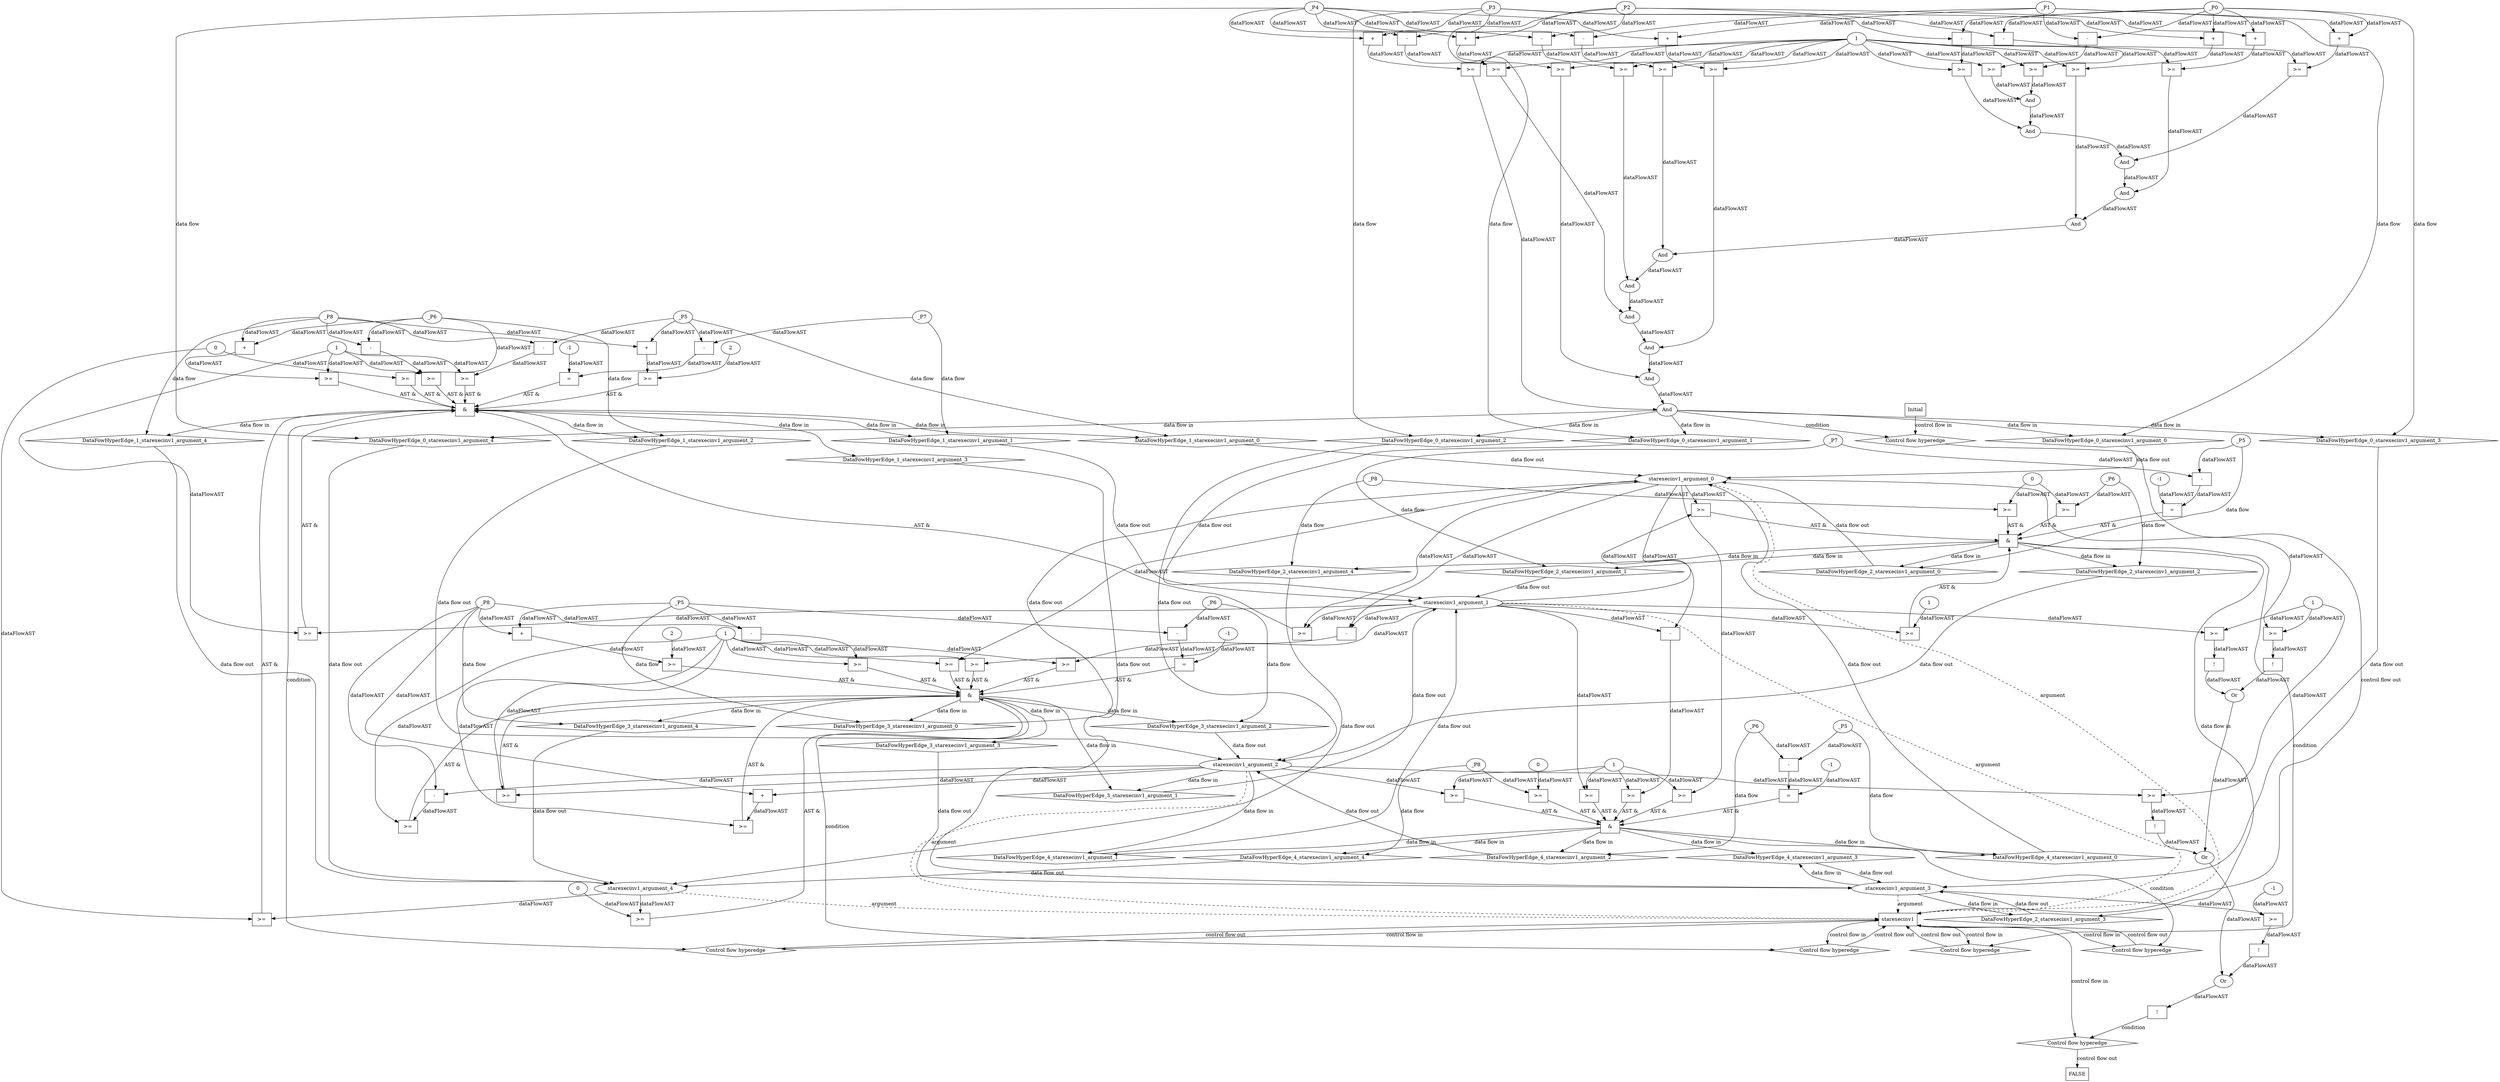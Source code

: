 digraph dag {
"starexecinv1" [label="starexecinv1" nodeName="starexecinv1" class=cfn  shape="rect"];
FALSE [label="FALSE" nodeName=FALSE class=cfn  shape="rect"];
Initial [label="Initial" nodeName=Initial class=cfn  shape="rect"];
ControlFowHyperEdge_0 [label="Control flow hyperedge" nodeName=ControlFowHyperEdge_0 class=controlFlowHyperEdge shape="diamond"];
"Initial" -> ControlFowHyperEdge_0 [label="control flow in"]
ControlFowHyperEdge_0 -> "starexecinv1" [label="control flow out"]
ControlFowHyperEdge_1 [label="Control flow hyperedge" nodeName=ControlFowHyperEdge_1 class=controlFlowHyperEdge shape="diamond"];
"starexecinv1" -> ControlFowHyperEdge_1 [label="control flow in"]
ControlFowHyperEdge_1 -> "starexecinv1" [label="control flow out"]
ControlFowHyperEdge_2 [label="Control flow hyperedge" nodeName=ControlFowHyperEdge_2 class=controlFlowHyperEdge shape="diamond"];
"starexecinv1" -> ControlFowHyperEdge_2 [label="control flow in"]
ControlFowHyperEdge_2 -> "starexecinv1" [label="control flow out"]
ControlFowHyperEdge_3 [label="Control flow hyperedge" nodeName=ControlFowHyperEdge_3 class=controlFlowHyperEdge shape="diamond"];
"starexecinv1" -> ControlFowHyperEdge_3 [label="control flow in"]
ControlFowHyperEdge_3 -> "starexecinv1" [label="control flow out"]
ControlFowHyperEdge_4 [label="Control flow hyperedge" nodeName=ControlFowHyperEdge_4 class=controlFlowHyperEdge shape="diamond"];
"starexecinv1" -> ControlFowHyperEdge_4 [label="control flow in"]
ControlFowHyperEdge_4 -> "starexecinv1" [label="control flow out"]
ControlFowHyperEdge_5 [label="Control flow hyperedge" nodeName=ControlFowHyperEdge_5 class=controlFlowHyperEdge shape="diamond"];
"starexecinv1" -> ControlFowHyperEdge_5 [label="control flow in"]
ControlFowHyperEdge_5 -> "FALSE" [label="control flow out"]
"starexecinv1_argument_0" [label="starexecinv1_argument_0" nodeName=argument0 class=argument  head="starexecinv1" shape="oval"];
"starexecinv1_argument_0" -> "starexecinv1"[label="argument" style="dashed"]
"starexecinv1_argument_1" [label="starexecinv1_argument_1" nodeName=argument1 class=argument  head="starexecinv1" shape="oval"];
"starexecinv1_argument_1" -> "starexecinv1"[label="argument" style="dashed"]
"starexecinv1_argument_2" [label="starexecinv1_argument_2" nodeName=argument2 class=argument  head="starexecinv1" shape="oval"];
"starexecinv1_argument_2" -> "starexecinv1"[label="argument" style="dashed"]
"starexecinv1_argument_3" [label="starexecinv1_argument_3" nodeName=argument3 class=argument  head="starexecinv1" shape="oval"];
"starexecinv1_argument_3" -> "starexecinv1"[label="argument" style="dashed"]
"starexecinv1_argument_4" [label="starexecinv1_argument_4" nodeName=argument4 class=argument  head="starexecinv1" shape="oval"];
"starexecinv1_argument_4" -> "starexecinv1"[label="argument" style="dashed"]

"xxxstarexecinv1___Initial_0xxxguard_0_node_0" [label="And" nodeName="xxxstarexecinv1___Initial_0xxxguard_0_node_0" class=Operator ];
"xxxstarexecinv1___Initial_0xxxguard_0_node_1" [label="And" nodeName="xxxstarexecinv1___Initial_0xxxguard_0_node_1" class=Operator ];
"xxxstarexecinv1___Initial_0xxxguard_0_node_2" [label="And" nodeName="xxxstarexecinv1___Initial_0xxxguard_0_node_2" class=Operator ];
"xxxstarexecinv1___Initial_0xxxguard_0_node_3" [label="And" nodeName="xxxstarexecinv1___Initial_0xxxguard_0_node_3" class=Operator ];
"xxxstarexecinv1___Initial_0xxxguard_0_node_4" [label="And" nodeName="xxxstarexecinv1___Initial_0xxxguard_0_node_4" class=Operator ];
"xxxstarexecinv1___Initial_0xxxguard_0_node_5" [label="And" nodeName="xxxstarexecinv1___Initial_0xxxguard_0_node_5" class=Operator ];
"xxxstarexecinv1___Initial_0xxxguard_0_node_6" [label="And" nodeName="xxxstarexecinv1___Initial_0xxxguard_0_node_6" class=Operator ];
"xxxstarexecinv1___Initial_0xxxguard_0_node_7" [label="And" nodeName="xxxstarexecinv1___Initial_0xxxguard_0_node_7" class=Operator ];
"xxxstarexecinv1___Initial_0xxxguard_0_node_8" [label="And" nodeName="xxxstarexecinv1___Initial_0xxxguard_0_node_8" class=Operator ];
"xxxstarexecinv1___Initial_0xxxguard_0_node_9" [label="And" nodeName="xxxstarexecinv1___Initial_0xxxguard_0_node_9" class=Operator ];
"xxxstarexecinv1___Initial_0xxxguard_0_node_10" [label="And" nodeName="xxxstarexecinv1___Initial_0xxxguard_0_node_10" class=Operator ];
"xxxstarexecinv1___Initial_0xxxguard_0_node_11" [label=">=" nodeName="xxxstarexecinv1___Initial_0xxxguard_0_node_11" class=Operator  shape="rect"];
"xxxstarexecinv1___Initial_0xxxguard_0_node_12" [label="-" nodeName="xxxstarexecinv1___Initial_0xxxguard_0_node_12" class= Operator shape="rect"];
"xxxstarexecinv1___Initial_0xxxguard_0_node_15" [label="1" nodeName="xxxstarexecinv1___Initial_0xxxguard_0_node_15" class=Literal ];
"xxxstarexecinv1___Initial_0xxxguard_0_node_16" [label=">=" nodeName="xxxstarexecinv1___Initial_0xxxguard_0_node_16" class=Operator  shape="rect"];
"xxxstarexecinv1___Initial_0xxxguard_0_node_17" [label="-" nodeName="xxxstarexecinv1___Initial_0xxxguard_0_node_17" class= Operator shape="rect"];
"xxxstarexecinv1___Initial_0xxxguard_0_node_21" [label=">=" nodeName="xxxstarexecinv1___Initial_0xxxguard_0_node_21" class=Operator  shape="rect"];
"xxxstarexecinv1___Initial_0xxxguard_0_node_22" [label="-" nodeName="xxxstarexecinv1___Initial_0xxxguard_0_node_22" class= Operator shape="rect"];
"xxxstarexecinv1___Initial_0xxxguard_0_node_26" [label=">=" nodeName="xxxstarexecinv1___Initial_0xxxguard_0_node_26" class=Operator  shape="rect"];
"xxxstarexecinv1___Initial_0xxxguard_0_node_27" [label="+" nodeName="xxxstarexecinv1___Initial_0xxxguard_0_node_27" class= Operator shape="rect"];
"xxxstarexecinv1___Initial_0xxxguard_0_node_31" [label=">=" nodeName="xxxstarexecinv1___Initial_0xxxguard_0_node_31" class=Operator  shape="rect"];
"xxxstarexecinv1___Initial_0xxxguard_0_node_32" [label="+" nodeName="xxxstarexecinv1___Initial_0xxxguard_0_node_32" class= Operator shape="rect"];
"xxxstarexecinv1___Initial_0xxxguard_0_node_36" [label=">=" nodeName="xxxstarexecinv1___Initial_0xxxguard_0_node_36" class=Operator  shape="rect"];
"xxxstarexecinv1___Initial_0xxxguard_0_node_37" [label="+" nodeName="xxxstarexecinv1___Initial_0xxxguard_0_node_37" class= Operator shape="rect"];
"xxxstarexecinv1___Initial_0xxxguard_0_node_41" [label=">=" nodeName="xxxstarexecinv1___Initial_0xxxguard_0_node_41" class=Operator  shape="rect"];
"xxxstarexecinv1___Initial_0xxxguard_0_node_42" [label="-" nodeName="xxxstarexecinv1___Initial_0xxxguard_0_node_42" class= Operator shape="rect"];
"xxxstarexecinv1___Initial_0xxxguard_0_node_46" [label=">=" nodeName="xxxstarexecinv1___Initial_0xxxguard_0_node_46" class=Operator  shape="rect"];
"xxxstarexecinv1___Initial_0xxxguard_0_node_47" [label="-" nodeName="xxxstarexecinv1___Initial_0xxxguard_0_node_47" class= Operator shape="rect"];
"xxxstarexecinv1___Initial_0xxxguard_0_node_51" [label=">=" nodeName="xxxstarexecinv1___Initial_0xxxguard_0_node_51" class=Operator  shape="rect"];
"xxxstarexecinv1___Initial_0xxxguard_0_node_52" [label="-" nodeName="xxxstarexecinv1___Initial_0xxxguard_0_node_52" class= Operator shape="rect"];
"xxxstarexecinv1___Initial_0xxxguard_0_node_56" [label=">=" nodeName="xxxstarexecinv1___Initial_0xxxguard_0_node_56" class=Operator  shape="rect"];
"xxxstarexecinv1___Initial_0xxxguard_0_node_57" [label="+" nodeName="xxxstarexecinv1___Initial_0xxxguard_0_node_57" class= Operator shape="rect"];
"xxxstarexecinv1___Initial_0xxxguard_0_node_61" [label=">=" nodeName="xxxstarexecinv1___Initial_0xxxguard_0_node_61" class=Operator  shape="rect"];
"xxxstarexecinv1___Initial_0xxxguard_0_node_62" [label="+" nodeName="xxxstarexecinv1___Initial_0xxxguard_0_node_62" class= Operator shape="rect"];
"xxxstarexecinv1___Initial_0xxxguard_0_node_66" [label=">=" nodeName="xxxstarexecinv1___Initial_0xxxguard_0_node_66" class=Operator  shape="rect"];
"xxxstarexecinv1___Initial_0xxxguard_0_node_67" [label="+" nodeName="xxxstarexecinv1___Initial_0xxxguard_0_node_67" class= Operator shape="rect"];
"xxxstarexecinv1___Initial_0xxxguard_0_node_1" -> "xxxstarexecinv1___Initial_0xxxguard_0_node_0"[label="dataFlowAST"]
"xxxstarexecinv1___Initial_0xxxguard_0_node_66" -> "xxxstarexecinv1___Initial_0xxxguard_0_node_0"[label="dataFlowAST"]
"xxxstarexecinv1___Initial_0xxxguard_0_node_2" -> "xxxstarexecinv1___Initial_0xxxguard_0_node_1"[label="dataFlowAST"]
"xxxstarexecinv1___Initial_0xxxguard_0_node_61" -> "xxxstarexecinv1___Initial_0xxxguard_0_node_1"[label="dataFlowAST"]
"xxxstarexecinv1___Initial_0xxxguard_0_node_3" -> "xxxstarexecinv1___Initial_0xxxguard_0_node_2"[label="dataFlowAST"]
"xxxstarexecinv1___Initial_0xxxguard_0_node_56" -> "xxxstarexecinv1___Initial_0xxxguard_0_node_2"[label="dataFlowAST"]
"xxxstarexecinv1___Initial_0xxxguard_0_node_4" -> "xxxstarexecinv1___Initial_0xxxguard_0_node_3"[label="dataFlowAST"]
"xxxstarexecinv1___Initial_0xxxguard_0_node_51" -> "xxxstarexecinv1___Initial_0xxxguard_0_node_3"[label="dataFlowAST"]
"xxxstarexecinv1___Initial_0xxxguard_0_node_5" -> "xxxstarexecinv1___Initial_0xxxguard_0_node_4"[label="dataFlowAST"]
"xxxstarexecinv1___Initial_0xxxguard_0_node_46" -> "xxxstarexecinv1___Initial_0xxxguard_0_node_4"[label="dataFlowAST"]
"xxxstarexecinv1___Initial_0xxxguard_0_node_6" -> "xxxstarexecinv1___Initial_0xxxguard_0_node_5"[label="dataFlowAST"]
"xxxstarexecinv1___Initial_0xxxguard_0_node_41" -> "xxxstarexecinv1___Initial_0xxxguard_0_node_5"[label="dataFlowAST"]
"xxxstarexecinv1___Initial_0xxxguard_0_node_7" -> "xxxstarexecinv1___Initial_0xxxguard_0_node_6"[label="dataFlowAST"]
"xxxstarexecinv1___Initial_0xxxguard_0_node_36" -> "xxxstarexecinv1___Initial_0xxxguard_0_node_6"[label="dataFlowAST"]
"xxxstarexecinv1___Initial_0xxxguard_0_node_8" -> "xxxstarexecinv1___Initial_0xxxguard_0_node_7"[label="dataFlowAST"]
"xxxstarexecinv1___Initial_0xxxguard_0_node_31" -> "xxxstarexecinv1___Initial_0xxxguard_0_node_7"[label="dataFlowAST"]
"xxxstarexecinv1___Initial_0xxxguard_0_node_9" -> "xxxstarexecinv1___Initial_0xxxguard_0_node_8"[label="dataFlowAST"]
"xxxstarexecinv1___Initial_0xxxguard_0_node_26" -> "xxxstarexecinv1___Initial_0xxxguard_0_node_8"[label="dataFlowAST"]
"xxxstarexecinv1___Initial_0xxxguard_0_node_10" -> "xxxstarexecinv1___Initial_0xxxguard_0_node_9"[label="dataFlowAST"]
"xxxstarexecinv1___Initial_0xxxguard_0_node_21" -> "xxxstarexecinv1___Initial_0xxxguard_0_node_9"[label="dataFlowAST"]
"xxxstarexecinv1___Initial_0xxxguard_0_node_11" -> "xxxstarexecinv1___Initial_0xxxguard_0_node_10"[label="dataFlowAST"]
"xxxstarexecinv1___Initial_0xxxguard_0_node_16" -> "xxxstarexecinv1___Initial_0xxxguard_0_node_10"[label="dataFlowAST"]
"xxxstarexecinv1___Initial_0xxxguard_0_node_12" -> "xxxstarexecinv1___Initial_0xxxguard_0_node_11"[label="dataFlowAST"]
"xxxstarexecinv1___Initial_0xxxguard_0_node_15" -> "xxxstarexecinv1___Initial_0xxxguard_0_node_11"[label="dataFlowAST"]
"xxxstarexecinv1___Initial_0xxxdataFlow4_node_0" -> "xxxstarexecinv1___Initial_0xxxguard_0_node_12"[label="dataFlowAST"]
"xxxstarexecinv1___Initial_0xxxdataFlow_0_node_0" -> "xxxstarexecinv1___Initial_0xxxguard_0_node_12"[label="dataFlowAST"]
"xxxstarexecinv1___Initial_0xxxguard_0_node_17" -> "xxxstarexecinv1___Initial_0xxxguard_0_node_16"[label="dataFlowAST"]
"xxxstarexecinv1___Initial_0xxxguard_0_node_15" -> "xxxstarexecinv1___Initial_0xxxguard_0_node_16"[label="dataFlowAST"]
"xxxstarexecinv1___Initial_0xxxdataFlow4_node_0" -> "xxxstarexecinv1___Initial_0xxxguard_0_node_17"[label="dataFlowAST"]
"xxxstarexecinv1___Initial_0xxxdataFlow1_node_0" -> "xxxstarexecinv1___Initial_0xxxguard_0_node_17"[label="dataFlowAST"]
"xxxstarexecinv1___Initial_0xxxguard_0_node_22" -> "xxxstarexecinv1___Initial_0xxxguard_0_node_21"[label="dataFlowAST"]
"xxxstarexecinv1___Initial_0xxxguard_0_node_15" -> "xxxstarexecinv1___Initial_0xxxguard_0_node_21"[label="dataFlowAST"]
"xxxstarexecinv1___Initial_0xxxdataFlow4_node_0" -> "xxxstarexecinv1___Initial_0xxxguard_0_node_22"[label="dataFlowAST"]
"xxxstarexecinv1___Initial_0xxxdataFlow2_node_0" -> "xxxstarexecinv1___Initial_0xxxguard_0_node_22"[label="dataFlowAST"]
"xxxstarexecinv1___Initial_0xxxguard_0_node_27" -> "xxxstarexecinv1___Initial_0xxxguard_0_node_26"[label="dataFlowAST"]
"xxxstarexecinv1___Initial_0xxxguard_0_node_15" -> "xxxstarexecinv1___Initial_0xxxguard_0_node_26"[label="dataFlowAST"]
"xxxstarexecinv1___Initial_0xxxdataFlow4_node_0" -> "xxxstarexecinv1___Initial_0xxxguard_0_node_27"[label="dataFlowAST"]
"xxxstarexecinv1___Initial_0xxxdataFlow_0_node_0" -> "xxxstarexecinv1___Initial_0xxxguard_0_node_27"[label="dataFlowAST"]
"xxxstarexecinv1___Initial_0xxxguard_0_node_32" -> "xxxstarexecinv1___Initial_0xxxguard_0_node_31"[label="dataFlowAST"]
"xxxstarexecinv1___Initial_0xxxguard_0_node_15" -> "xxxstarexecinv1___Initial_0xxxguard_0_node_31"[label="dataFlowAST"]
"xxxstarexecinv1___Initial_0xxxdataFlow4_node_0" -> "xxxstarexecinv1___Initial_0xxxguard_0_node_32"[label="dataFlowAST"]
"xxxstarexecinv1___Initial_0xxxdataFlow1_node_0" -> "xxxstarexecinv1___Initial_0xxxguard_0_node_32"[label="dataFlowAST"]
"xxxstarexecinv1___Initial_0xxxguard_0_node_37" -> "xxxstarexecinv1___Initial_0xxxguard_0_node_36"[label="dataFlowAST"]
"xxxstarexecinv1___Initial_0xxxguard_0_node_15" -> "xxxstarexecinv1___Initial_0xxxguard_0_node_36"[label="dataFlowAST"]
"xxxstarexecinv1___Initial_0xxxdataFlow4_node_0" -> "xxxstarexecinv1___Initial_0xxxguard_0_node_37"[label="dataFlowAST"]
"xxxstarexecinv1___Initial_0xxxdataFlow2_node_0" -> "xxxstarexecinv1___Initial_0xxxguard_0_node_37"[label="dataFlowAST"]
"xxxstarexecinv1___Initial_0xxxguard_0_node_42" -> "xxxstarexecinv1___Initial_0xxxguard_0_node_41"[label="dataFlowAST"]
"xxxstarexecinv1___Initial_0xxxguard_0_node_15" -> "xxxstarexecinv1___Initial_0xxxguard_0_node_41"[label="dataFlowAST"]
"xxxstarexecinv1___Initial_0xxxdataFlow3_node_0" -> "xxxstarexecinv1___Initial_0xxxguard_0_node_42"[label="dataFlowAST"]
"xxxstarexecinv1___Initial_0xxxdataFlow_0_node_0" -> "xxxstarexecinv1___Initial_0xxxguard_0_node_42"[label="dataFlowAST"]
"xxxstarexecinv1___Initial_0xxxguard_0_node_47" -> "xxxstarexecinv1___Initial_0xxxguard_0_node_46"[label="dataFlowAST"]
"xxxstarexecinv1___Initial_0xxxguard_0_node_15" -> "xxxstarexecinv1___Initial_0xxxguard_0_node_46"[label="dataFlowAST"]
"xxxstarexecinv1___Initial_0xxxdataFlow3_node_0" -> "xxxstarexecinv1___Initial_0xxxguard_0_node_47"[label="dataFlowAST"]
"xxxstarexecinv1___Initial_0xxxdataFlow1_node_0" -> "xxxstarexecinv1___Initial_0xxxguard_0_node_47"[label="dataFlowAST"]
"xxxstarexecinv1___Initial_0xxxguard_0_node_52" -> "xxxstarexecinv1___Initial_0xxxguard_0_node_51"[label="dataFlowAST"]
"xxxstarexecinv1___Initial_0xxxguard_0_node_15" -> "xxxstarexecinv1___Initial_0xxxguard_0_node_51"[label="dataFlowAST"]
"xxxstarexecinv1___Initial_0xxxdataFlow3_node_0" -> "xxxstarexecinv1___Initial_0xxxguard_0_node_52"[label="dataFlowAST"]
"xxxstarexecinv1___Initial_0xxxdataFlow2_node_0" -> "xxxstarexecinv1___Initial_0xxxguard_0_node_52"[label="dataFlowAST"]
"xxxstarexecinv1___Initial_0xxxguard_0_node_57" -> "xxxstarexecinv1___Initial_0xxxguard_0_node_56"[label="dataFlowAST"]
"xxxstarexecinv1___Initial_0xxxguard_0_node_15" -> "xxxstarexecinv1___Initial_0xxxguard_0_node_56"[label="dataFlowAST"]
"xxxstarexecinv1___Initial_0xxxdataFlow3_node_0" -> "xxxstarexecinv1___Initial_0xxxguard_0_node_57"[label="dataFlowAST"]
"xxxstarexecinv1___Initial_0xxxdataFlow_0_node_0" -> "xxxstarexecinv1___Initial_0xxxguard_0_node_57"[label="dataFlowAST"]
"xxxstarexecinv1___Initial_0xxxguard_0_node_62" -> "xxxstarexecinv1___Initial_0xxxguard_0_node_61"[label="dataFlowAST"]
"xxxstarexecinv1___Initial_0xxxguard_0_node_15" -> "xxxstarexecinv1___Initial_0xxxguard_0_node_61"[label="dataFlowAST"]
"xxxstarexecinv1___Initial_0xxxdataFlow3_node_0" -> "xxxstarexecinv1___Initial_0xxxguard_0_node_62"[label="dataFlowAST"]
"xxxstarexecinv1___Initial_0xxxdataFlow1_node_0" -> "xxxstarexecinv1___Initial_0xxxguard_0_node_62"[label="dataFlowAST"]
"xxxstarexecinv1___Initial_0xxxguard_0_node_67" -> "xxxstarexecinv1___Initial_0xxxguard_0_node_66"[label="dataFlowAST"]
"xxxstarexecinv1___Initial_0xxxguard_0_node_15" -> "xxxstarexecinv1___Initial_0xxxguard_0_node_66"[label="dataFlowAST"]
"xxxstarexecinv1___Initial_0xxxdataFlow3_node_0" -> "xxxstarexecinv1___Initial_0xxxguard_0_node_67"[label="dataFlowAST"]
"xxxstarexecinv1___Initial_0xxxdataFlow2_node_0" -> "xxxstarexecinv1___Initial_0xxxguard_0_node_67"[label="dataFlowAST"]

"xxxstarexecinv1___Initial_0xxxguard_0_node_0" -> "ControlFowHyperEdge_0" [label="condition"];
"xxxstarexecinv1___Initial_0xxxdataFlow_0_node_0" [label="_P1" nodeName="xxxstarexecinv1___Initial_0xxxdataFlow_0_node_0" class=Constant ];

"xxxstarexecinv1___Initial_0xxxdataFlow_0_node_0" -> "DataFowHyperEdge_0_starexecinv1_argument_0" [label="data flow"];
"xxxstarexecinv1___Initial_0xxxdataFlow1_node_0" [label="_P2" nodeName="xxxstarexecinv1___Initial_0xxxdataFlow1_node_0" class=Constant ];

"xxxstarexecinv1___Initial_0xxxdataFlow1_node_0" -> "DataFowHyperEdge_0_starexecinv1_argument_1" [label="data flow"];
"xxxstarexecinv1___Initial_0xxxdataFlow2_node_0" [label="_P3" nodeName="xxxstarexecinv1___Initial_0xxxdataFlow2_node_0" class=Constant ];

"xxxstarexecinv1___Initial_0xxxdataFlow2_node_0" -> "DataFowHyperEdge_0_starexecinv1_argument_2" [label="data flow"];
"xxxstarexecinv1___Initial_0xxxdataFlow3_node_0" [label="_P4" nodeName="xxxstarexecinv1___Initial_0xxxdataFlow3_node_0" class=Constant ];

"xxxstarexecinv1___Initial_0xxxdataFlow3_node_0" -> "DataFowHyperEdge_0_starexecinv1_argument_4" [label="data flow"];
"xxxstarexecinv1___Initial_0xxxdataFlow4_node_0" [label="_P0" nodeName="xxxstarexecinv1___Initial_0xxxdataFlow4_node_0" class=Constant ];

"xxxstarexecinv1___Initial_0xxxdataFlow4_node_0" -> "DataFowHyperEdge_0_starexecinv1_argument_3" [label="data flow"];
"xxxstarexecinv1___starexecinv1_1xxx_and" [label="&" nodeName="xxxstarexecinv1___starexecinv1_1xxx_and" class=Operator shape="rect"];
"xxxstarexecinv1___starexecinv1_1xxxguard8_node_0" [label=">=" nodeName="xxxstarexecinv1___starexecinv1_1xxxguard8_node_0" class=Operator  shape="rect"];
"xxxstarexecinv1___starexecinv1_1xxxguard8_node_1" [label="+" nodeName="xxxstarexecinv1___starexecinv1_1xxxguard8_node_1" class= Operator shape="rect"];
"xxxstarexecinv1___starexecinv1_1xxxguard8_node_4" [label="2" nodeName="xxxstarexecinv1___starexecinv1_1xxxguard8_node_4" class=Literal ];
"xxxstarexecinv1___starexecinv1_1xxxguard8_node_1" -> "xxxstarexecinv1___starexecinv1_1xxxguard8_node_0"[label="dataFlowAST"]
"xxxstarexecinv1___starexecinv1_1xxxguard8_node_4" -> "xxxstarexecinv1___starexecinv1_1xxxguard8_node_0"[label="dataFlowAST"]
"xxxstarexecinv1___starexecinv1_1xxxdataFlow3_node_0" -> "xxxstarexecinv1___starexecinv1_1xxxguard8_node_1"[label="dataFlowAST"]
"xxxstarexecinv1___starexecinv1_1xxxdataFlow_0_node_0" -> "xxxstarexecinv1___starexecinv1_1xxxguard8_node_1"[label="dataFlowAST"]

"xxxstarexecinv1___starexecinv1_1xxxguard8_node_0" -> "xxxstarexecinv1___starexecinv1_1xxx_and" [label="AST &"];
"xxxstarexecinv1___starexecinv1_1xxxguard6_node_0" [label=">=" nodeName="xxxstarexecinv1___starexecinv1_1xxxguard6_node_0" class=Operator  shape="rect"];
"xxxstarexecinv1___starexecinv1_1xxxguard6_node_1" [label="-" nodeName="xxxstarexecinv1___starexecinv1_1xxxguard6_node_1" class= Operator shape="rect"];
"xxxstarexecinv1___starexecinv1_1xxxguard6_node_1" -> "xxxstarexecinv1___starexecinv1_1xxxguard6_node_0"[label="dataFlowAST"]
"xxxstarexecinv1___starexecinv1_1xxxguard_0_node_4" -> "xxxstarexecinv1___starexecinv1_1xxxguard6_node_0"[label="dataFlowAST"]
"xxxstarexecinv1___starexecinv1_1xxxdataFlow3_node_0" -> "xxxstarexecinv1___starexecinv1_1xxxguard6_node_1"[label="dataFlowAST"]
"xxxstarexecinv1___starexecinv1_1xxxdataFlow_0_node_0" -> "xxxstarexecinv1___starexecinv1_1xxxguard6_node_1"[label="dataFlowAST"]

"xxxstarexecinv1___starexecinv1_1xxxguard6_node_0" -> "xxxstarexecinv1___starexecinv1_1xxx_and" [label="AST &"];
"xxxstarexecinv1___starexecinv1_1xxxguard_0_node_0" [label=">=" nodeName="xxxstarexecinv1___starexecinv1_1xxxguard_0_node_0" class=Operator  shape="rect"];
"xxxstarexecinv1___starexecinv1_1xxxguard_0_node_1" [label="+" nodeName="xxxstarexecinv1___starexecinv1_1xxxguard_0_node_1" class= Operator shape="rect"];
"xxxstarexecinv1___starexecinv1_1xxxguard_0_node_4" [label="1" nodeName="xxxstarexecinv1___starexecinv1_1xxxguard_0_node_4" class=Literal ];
"xxxstarexecinv1___starexecinv1_1xxxguard_0_node_1" -> "xxxstarexecinv1___starexecinv1_1xxxguard_0_node_0"[label="dataFlowAST"]
"xxxstarexecinv1___starexecinv1_1xxxguard_0_node_4" -> "xxxstarexecinv1___starexecinv1_1xxxguard_0_node_0"[label="dataFlowAST"]
"xxxstarexecinv1___starexecinv1_1xxxdataFlow3_node_0" -> "xxxstarexecinv1___starexecinv1_1xxxguard_0_node_1"[label="dataFlowAST"]
"xxxstarexecinv1___starexecinv1_1xxxdataFlow2_node_0" -> "xxxstarexecinv1___starexecinv1_1xxxguard_0_node_1"[label="dataFlowAST"]

"xxxstarexecinv1___starexecinv1_1xxxguard_0_node_0" -> "xxxstarexecinv1___starexecinv1_1xxx_and" [label="AST &"];
"xxxstarexecinv1___starexecinv1_1xxxguard1_node_0" [label=">=" nodeName="xxxstarexecinv1___starexecinv1_1xxxguard1_node_0" class=Operator  shape="rect"];
"xxxstarexecinv1___starexecinv1_1xxxguard1_node_2" [label="0" nodeName="xxxstarexecinv1___starexecinv1_1xxxguard1_node_2" class=Literal ];
"xxxstarexecinv1___starexecinv1_1xxxdataFlow2_node_0" -> "xxxstarexecinv1___starexecinv1_1xxxguard1_node_0"[label="dataFlowAST"]
"xxxstarexecinv1___starexecinv1_1xxxguard1_node_2" -> "xxxstarexecinv1___starexecinv1_1xxxguard1_node_0"[label="dataFlowAST"]

"xxxstarexecinv1___starexecinv1_1xxxguard1_node_0" -> "xxxstarexecinv1___starexecinv1_1xxx_and" [label="AST &"];
"xxxstarexecinv1___starexecinv1_1xxxguard5_node_0" [label=">=" nodeName="xxxstarexecinv1___starexecinv1_1xxxguard5_node_0" class=Operator  shape="rect"];
"starexecinv1_argument_1" -> "xxxstarexecinv1___starexecinv1_1xxxguard5_node_0"[label="dataFlowAST"]
"xxxstarexecinv1___starexecinv1_1xxxguard_0_node_4" -> "xxxstarexecinv1___starexecinv1_1xxxguard5_node_0"[label="dataFlowAST"]

"xxxstarexecinv1___starexecinv1_1xxxguard5_node_0" -> "xxxstarexecinv1___starexecinv1_1xxx_and" [label="AST &"];
"xxxstarexecinv1___starexecinv1_1xxxguard2_node_0" [label=">=" nodeName="xxxstarexecinv1___starexecinv1_1xxxguard2_node_0" class=Operator  shape="rect"];
"xxxstarexecinv1___starexecinv1_1xxxguard2_node_1" [label="-" nodeName="xxxstarexecinv1___starexecinv1_1xxxguard2_node_1" class= Operator shape="rect"];
"xxxstarexecinv1___starexecinv1_1xxxguard2_node_1" -> "xxxstarexecinv1___starexecinv1_1xxxguard2_node_0"[label="dataFlowAST"]
"xxxstarexecinv1___starexecinv1_1xxxguard_0_node_4" -> "xxxstarexecinv1___starexecinv1_1xxxguard2_node_0"[label="dataFlowAST"]
"xxxstarexecinv1___starexecinv1_1xxxdataFlow3_node_0" -> "xxxstarexecinv1___starexecinv1_1xxxguard2_node_1"[label="dataFlowAST"]
"xxxstarexecinv1___starexecinv1_1xxxdataFlow2_node_0" -> "xxxstarexecinv1___starexecinv1_1xxxguard2_node_1"[label="dataFlowAST"]

"xxxstarexecinv1___starexecinv1_1xxxguard2_node_0" -> "xxxstarexecinv1___starexecinv1_1xxx_and" [label="AST &"];
"xxxstarexecinv1___starexecinv1_1xxxguard7_node_0" [label=">=" nodeName="xxxstarexecinv1___starexecinv1_1xxxguard7_node_0" class=Operator  shape="rect"];
"starexecinv1_argument_0" -> "xxxstarexecinv1___starexecinv1_1xxxguard7_node_0"[label="dataFlowAST"]
"starexecinv1_argument_1" -> "xxxstarexecinv1___starexecinv1_1xxxguard7_node_0"[label="dataFlowAST"]

"xxxstarexecinv1___starexecinv1_1xxxguard7_node_0" -> "xxxstarexecinv1___starexecinv1_1xxx_and" [label="AST &"];
"xxxstarexecinv1___starexecinv1_1xxxguard4_node_0" [label=">=" nodeName="xxxstarexecinv1___starexecinv1_1xxxguard4_node_0" class=Operator  shape="rect"];
"xxxstarexecinv1___starexecinv1_1xxxguard1_node_2" -> "xxxstarexecinv1___starexecinv1_1xxxguard4_node_0"[label="dataFlowAST"]
"starexecinv1_argument_4" -> "xxxstarexecinv1___starexecinv1_1xxxguard4_node_0"[label="dataFlowAST"]

"xxxstarexecinv1___starexecinv1_1xxxguard4_node_0" -> "xxxstarexecinv1___starexecinv1_1xxx_and" [label="AST &"];
"xxxstarexecinv1___starexecinv1_1xxxguard3_node_0" [label="=" nodeName="xxxstarexecinv1___starexecinv1_1xxxguard3_node_0" class=Operator  shape="rect"];
"xxxstarexecinv1___starexecinv1_1xxxguard3_node_1" [label="-" nodeName="xxxstarexecinv1___starexecinv1_1xxxguard3_node_1" class= Operator shape="rect"];
"xxxstarexecinv1___starexecinv1_1xxxguard3_node_4" [label="-1" nodeName="xxxstarexecinv1___starexecinv1_1xxxguard3_node_4" class=Literal ];
"xxxstarexecinv1___starexecinv1_1xxxguard3_node_1" -> "xxxstarexecinv1___starexecinv1_1xxxguard3_node_0"[label="dataFlowAST"]
"xxxstarexecinv1___starexecinv1_1xxxguard3_node_4" -> "xxxstarexecinv1___starexecinv1_1xxxguard3_node_0"[label="dataFlowAST"]
"xxxstarexecinv1___starexecinv1_1xxxdataFlow1_node_0" -> "xxxstarexecinv1___starexecinv1_1xxxguard3_node_1"[label="dataFlowAST"]
"xxxstarexecinv1___starexecinv1_1xxxdataFlow_0_node_0" -> "xxxstarexecinv1___starexecinv1_1xxxguard3_node_1"[label="dataFlowAST"]

"xxxstarexecinv1___starexecinv1_1xxxguard3_node_0" -> "xxxstarexecinv1___starexecinv1_1xxx_and" [label="AST &"];
"xxxstarexecinv1___starexecinv1_1xxx_and" -> "ControlFowHyperEdge_1" [label="condition"];
"xxxstarexecinv1___starexecinv1_1xxxdataFlow_0_node_0" [label="_P5" nodeName="xxxstarexecinv1___starexecinv1_1xxxdataFlow_0_node_0" class=Constant ];

"xxxstarexecinv1___starexecinv1_1xxxdataFlow_0_node_0" -> "DataFowHyperEdge_1_starexecinv1_argument_0" [label="data flow"];
"xxxstarexecinv1___starexecinv1_1xxxdataFlow1_node_0" [label="_P7" nodeName="xxxstarexecinv1___starexecinv1_1xxxdataFlow1_node_0" class=Constant ];

"xxxstarexecinv1___starexecinv1_1xxxdataFlow1_node_0" -> "DataFowHyperEdge_1_starexecinv1_argument_1" [label="data flow"];
"xxxstarexecinv1___starexecinv1_1xxxdataFlow2_node_0" [label="_P6" nodeName="xxxstarexecinv1___starexecinv1_1xxxdataFlow2_node_0" class=Constant ];

"xxxstarexecinv1___starexecinv1_1xxxdataFlow2_node_0" -> "DataFowHyperEdge_1_starexecinv1_argument_2" [label="data flow"];
"xxxstarexecinv1___starexecinv1_1xxxdataFlow3_node_0" [label="_P8" nodeName="xxxstarexecinv1___starexecinv1_1xxxdataFlow3_node_0" class=Constant ];

"xxxstarexecinv1___starexecinv1_1xxxdataFlow3_node_0" -> "DataFowHyperEdge_1_starexecinv1_argument_4" [label="data flow"];
"xxxstarexecinv1___starexecinv1_2xxx_and" [label="&" nodeName="xxxstarexecinv1___starexecinv1_2xxx_and" class=Operator shape="rect"];
"xxxstarexecinv1___starexecinv1_2xxxguard3_node_0" [label=">=" nodeName="xxxstarexecinv1___starexecinv1_2xxxguard3_node_0" class=Operator  shape="rect"];
"xxxstarexecinv1___starexecinv1_2xxxdataFlow2_node_0" -> "xxxstarexecinv1___starexecinv1_2xxxguard3_node_0"[label="dataFlowAST"]
"xxxstarexecinv1___starexecinv1_2xxxguard2_node_2" -> "xxxstarexecinv1___starexecinv1_2xxxguard3_node_0"[label="dataFlowAST"]

"xxxstarexecinv1___starexecinv1_2xxxguard3_node_0" -> "xxxstarexecinv1___starexecinv1_2xxx_and" [label="AST &"];
"xxxstarexecinv1___starexecinv1_2xxxguard4_node_0" [label=">=" nodeName="xxxstarexecinv1___starexecinv1_2xxxguard4_node_0" class=Operator  shape="rect"];
"starexecinv1_argument_0" -> "xxxstarexecinv1___starexecinv1_2xxxguard4_node_0"[label="dataFlowAST"]
"starexecinv1_argument_1" -> "xxxstarexecinv1___starexecinv1_2xxxguard4_node_0"[label="dataFlowAST"]

"xxxstarexecinv1___starexecinv1_2xxxguard4_node_0" -> "xxxstarexecinv1___starexecinv1_2xxx_and" [label="AST &"];
"xxxstarexecinv1___starexecinv1_2xxxguard_0_node_0" [label="=" nodeName="xxxstarexecinv1___starexecinv1_2xxxguard_0_node_0" class=Operator  shape="rect"];
"xxxstarexecinv1___starexecinv1_2xxxguard_0_node_1" [label="-" nodeName="xxxstarexecinv1___starexecinv1_2xxxguard_0_node_1" class= Operator shape="rect"];
"xxxstarexecinv1___starexecinv1_2xxxguard_0_node_4" [label="-1" nodeName="xxxstarexecinv1___starexecinv1_2xxxguard_0_node_4" class=Literal ];
"xxxstarexecinv1___starexecinv1_2xxxguard_0_node_1" -> "xxxstarexecinv1___starexecinv1_2xxxguard_0_node_0"[label="dataFlowAST"]
"xxxstarexecinv1___starexecinv1_2xxxguard_0_node_4" -> "xxxstarexecinv1___starexecinv1_2xxxguard_0_node_0"[label="dataFlowAST"]
"xxxstarexecinv1___starexecinv1_2xxxdataFlow1_node_0" -> "xxxstarexecinv1___starexecinv1_2xxxguard_0_node_1"[label="dataFlowAST"]
"xxxstarexecinv1___starexecinv1_2xxxdataFlow_0_node_0" -> "xxxstarexecinv1___starexecinv1_2xxxguard_0_node_1"[label="dataFlowAST"]

"xxxstarexecinv1___starexecinv1_2xxxguard_0_node_0" -> "xxxstarexecinv1___starexecinv1_2xxx_and" [label="AST &"];
"xxxstarexecinv1___starexecinv1_2xxxguard1_node_0" [label=">=" nodeName="xxxstarexecinv1___starexecinv1_2xxxguard1_node_0" class=Operator  shape="rect"];
"xxxstarexecinv1___starexecinv1_2xxxguard1_node_2" [label="1" nodeName="xxxstarexecinv1___starexecinv1_2xxxguard1_node_2" class=Literal ];
"starexecinv1_argument_1" -> "xxxstarexecinv1___starexecinv1_2xxxguard1_node_0"[label="dataFlowAST"]
"xxxstarexecinv1___starexecinv1_2xxxguard1_node_2" -> "xxxstarexecinv1___starexecinv1_2xxxguard1_node_0"[label="dataFlowAST"]

"xxxstarexecinv1___starexecinv1_2xxxguard1_node_0" -> "xxxstarexecinv1___starexecinv1_2xxx_and" [label="AST &"];
"xxxstarexecinv1___starexecinv1_2xxxguard2_node_0" [label=">=" nodeName="xxxstarexecinv1___starexecinv1_2xxxguard2_node_0" class=Operator  shape="rect"];
"xxxstarexecinv1___starexecinv1_2xxxguard2_node_2" [label="0" nodeName="xxxstarexecinv1___starexecinv1_2xxxguard2_node_2" class=Literal ];
"xxxstarexecinv1___starexecinv1_2xxxdataFlow3_node_0" -> "xxxstarexecinv1___starexecinv1_2xxxguard2_node_0"[label="dataFlowAST"]
"xxxstarexecinv1___starexecinv1_2xxxguard2_node_2" -> "xxxstarexecinv1___starexecinv1_2xxxguard2_node_0"[label="dataFlowAST"]

"xxxstarexecinv1___starexecinv1_2xxxguard2_node_0" -> "xxxstarexecinv1___starexecinv1_2xxx_and" [label="AST &"];
"xxxstarexecinv1___starexecinv1_2xxx_and" -> "ControlFowHyperEdge_2" [label="condition"];
"xxxstarexecinv1___starexecinv1_2xxxdataFlow_0_node_0" [label="_P5" nodeName="xxxstarexecinv1___starexecinv1_2xxxdataFlow_0_node_0" class=Constant ];

"xxxstarexecinv1___starexecinv1_2xxxdataFlow_0_node_0" -> "DataFowHyperEdge_2_starexecinv1_argument_0" [label="data flow"];
"xxxstarexecinv1___starexecinv1_2xxxdataFlow1_node_0" [label="_P7" nodeName="xxxstarexecinv1___starexecinv1_2xxxdataFlow1_node_0" class=Constant ];

"xxxstarexecinv1___starexecinv1_2xxxdataFlow1_node_0" -> "DataFowHyperEdge_2_starexecinv1_argument_1" [label="data flow"];
"xxxstarexecinv1___starexecinv1_2xxxdataFlow2_node_0" [label="_P6" nodeName="xxxstarexecinv1___starexecinv1_2xxxdataFlow2_node_0" class=Constant ];

"xxxstarexecinv1___starexecinv1_2xxxdataFlow2_node_0" -> "DataFowHyperEdge_2_starexecinv1_argument_2" [label="data flow"];
"xxxstarexecinv1___starexecinv1_2xxxdataFlow3_node_0" [label="_P8" nodeName="xxxstarexecinv1___starexecinv1_2xxxdataFlow3_node_0" class=Constant ];

"xxxstarexecinv1___starexecinv1_2xxxdataFlow3_node_0" -> "DataFowHyperEdge_2_starexecinv1_argument_4" [label="data flow"];
"xxxstarexecinv1___starexecinv1_3xxx_and" [label="&" nodeName="xxxstarexecinv1___starexecinv1_3xxx_and" class=Operator shape="rect"];
"xxxstarexecinv1___starexecinv1_3xxxguard8_node_0" [label=">=" nodeName="xxxstarexecinv1___starexecinv1_3xxxguard8_node_0" class=Operator  shape="rect"];
"xxxstarexecinv1___starexecinv1_3xxxguard8_node_1" [label="-" nodeName="xxxstarexecinv1___starexecinv1_3xxxguard8_node_1" class= Operator shape="rect"];
"xxxstarexecinv1___starexecinv1_3xxxguard8_node_1" -> "xxxstarexecinv1___starexecinv1_3xxxguard8_node_0"[label="dataFlowAST"]
"xxxstarexecinv1___starexecinv1_3xxxguard1_node_4" -> "xxxstarexecinv1___starexecinv1_3xxxguard8_node_0"[label="dataFlowAST"]
"starexecinv1_argument_1" -> "xxxstarexecinv1___starexecinv1_3xxxguard8_node_1"[label="dataFlowAST"]
"starexecinv1_argument_0" -> "xxxstarexecinv1___starexecinv1_3xxxguard8_node_1"[label="dataFlowAST"]

"xxxstarexecinv1___starexecinv1_3xxxguard8_node_0" -> "xxxstarexecinv1___starexecinv1_3xxx_and" [label="AST &"];
"xxxstarexecinv1___starexecinv1_3xxxguard7_node_0" [label=">=" nodeName="xxxstarexecinv1___starexecinv1_3xxxguard7_node_0" class=Operator  shape="rect"];
"xxxstarexecinv1___starexecinv1_3xxxguard7_node_1" [label="-" nodeName="xxxstarexecinv1___starexecinv1_3xxxguard7_node_1" class= Operator shape="rect"];
"xxxstarexecinv1___starexecinv1_3xxxguard7_node_1" -> "xxxstarexecinv1___starexecinv1_3xxxguard7_node_0"[label="dataFlowAST"]
"xxxstarexecinv1___starexecinv1_3xxxguard1_node_4" -> "xxxstarexecinv1___starexecinv1_3xxxguard7_node_0"[label="dataFlowAST"]
"xxxstarexecinv1___starexecinv1_3xxxdataFlow2_node_0" -> "xxxstarexecinv1___starexecinv1_3xxxguard7_node_1"[label="dataFlowAST"]
"xxxstarexecinv1___starexecinv1_3xxxdataFlow_0_node_0" -> "xxxstarexecinv1___starexecinv1_3xxxguard7_node_1"[label="dataFlowAST"]

"xxxstarexecinv1___starexecinv1_3xxxguard7_node_0" -> "xxxstarexecinv1___starexecinv1_3xxx_and" [label="AST &"];
"xxxstarexecinv1___starexecinv1_3xxxguard_0_node_0" [label="=" nodeName="xxxstarexecinv1___starexecinv1_3xxxguard_0_node_0" class=Operator  shape="rect"];
"xxxstarexecinv1___starexecinv1_3xxxguard_0_node_1" [label="-" nodeName="xxxstarexecinv1___starexecinv1_3xxxguard_0_node_1" class= Operator shape="rect"];
"xxxstarexecinv1___starexecinv1_3xxxguard_0_node_4" [label="-1" nodeName="xxxstarexecinv1___starexecinv1_3xxxguard_0_node_4" class=Literal ];
"xxxstarexecinv1___starexecinv1_3xxxguard_0_node_1" -> "xxxstarexecinv1___starexecinv1_3xxxguard_0_node_0"[label="dataFlowAST"]
"xxxstarexecinv1___starexecinv1_3xxxguard_0_node_4" -> "xxxstarexecinv1___starexecinv1_3xxxguard_0_node_0"[label="dataFlowAST"]
"xxxstarexecinv1___starexecinv1_3xxxdataFlow1_node_0" -> "xxxstarexecinv1___starexecinv1_3xxxguard_0_node_1"[label="dataFlowAST"]
"xxxstarexecinv1___starexecinv1_3xxxdataFlow_0_node_0" -> "xxxstarexecinv1___starexecinv1_3xxxguard_0_node_1"[label="dataFlowAST"]

"xxxstarexecinv1___starexecinv1_3xxxguard_0_node_0" -> "xxxstarexecinv1___starexecinv1_3xxx_and" [label="AST &"];
"xxxstarexecinv1___starexecinv1_3xxxguard5_node_0" [label=">=" nodeName="xxxstarexecinv1___starexecinv1_3xxxguard5_node_0" class=Operator  shape="rect"];
"xxxstarexecinv1___starexecinv1_3xxxguard5_node_1" [label="0" nodeName="xxxstarexecinv1___starexecinv1_3xxxguard5_node_1" class=Literal ];
"xxxstarexecinv1___starexecinv1_3xxxguard5_node_1" -> "xxxstarexecinv1___starexecinv1_3xxxguard5_node_0"[label="dataFlowAST"]
"starexecinv1_argument_4" -> "xxxstarexecinv1___starexecinv1_3xxxguard5_node_0"[label="dataFlowAST"]

"xxxstarexecinv1___starexecinv1_3xxxguard5_node_0" -> "xxxstarexecinv1___starexecinv1_3xxx_and" [label="AST &"];
"xxxstarexecinv1___starexecinv1_3xxxguard9_node_0" [label=">=" nodeName="xxxstarexecinv1___starexecinv1_3xxxguard9_node_0" class=Operator  shape="rect"];
"xxxstarexecinv1___starexecinv1_3xxxguard9_node_1" [label="+" nodeName="xxxstarexecinv1___starexecinv1_3xxxguard9_node_1" class= Operator shape="rect"];
"xxxstarexecinv1___starexecinv1_3xxxguard9_node_4" [label="2" nodeName="xxxstarexecinv1___starexecinv1_3xxxguard9_node_4" class=Literal ];
"xxxstarexecinv1___starexecinv1_3xxxguard9_node_1" -> "xxxstarexecinv1___starexecinv1_3xxxguard9_node_0"[label="dataFlowAST"]
"xxxstarexecinv1___starexecinv1_3xxxguard9_node_4" -> "xxxstarexecinv1___starexecinv1_3xxxguard9_node_0"[label="dataFlowAST"]
"xxxstarexecinv1___starexecinv1_3xxxdataFlow2_node_0" -> "xxxstarexecinv1___starexecinv1_3xxxguard9_node_1"[label="dataFlowAST"]
"xxxstarexecinv1___starexecinv1_3xxxdataFlow_0_node_0" -> "xxxstarexecinv1___starexecinv1_3xxxguard9_node_1"[label="dataFlowAST"]

"xxxstarexecinv1___starexecinv1_3xxxguard9_node_0" -> "xxxstarexecinv1___starexecinv1_3xxx_and" [label="AST &"];
"xxxstarexecinv1___starexecinv1_3xxxguard4_node_0" [label=">=" nodeName="xxxstarexecinv1___starexecinv1_3xxxguard4_node_0" class=Operator  shape="rect"];
"starexecinv1_argument_0" -> "xxxstarexecinv1___starexecinv1_3xxxguard4_node_0"[label="dataFlowAST"]
"xxxstarexecinv1___starexecinv1_3xxxguard1_node_4" -> "xxxstarexecinv1___starexecinv1_3xxxguard4_node_0"[label="dataFlowAST"]

"xxxstarexecinv1___starexecinv1_3xxxguard4_node_0" -> "xxxstarexecinv1___starexecinv1_3xxx_and" [label="AST &"];
"xxxstarexecinv1___starexecinv1_3xxxguard1_node_0" [label=">=" nodeName="xxxstarexecinv1___starexecinv1_3xxxguard1_node_0" class=Operator  shape="rect"];
"xxxstarexecinv1___starexecinv1_3xxxguard1_node_1" [label="+" nodeName="xxxstarexecinv1___starexecinv1_3xxxguard1_node_1" class= Operator shape="rect"];
"xxxstarexecinv1___starexecinv1_3xxxguard1_node_4" [label="1" nodeName="xxxstarexecinv1___starexecinv1_3xxxguard1_node_4" class=Literal ];
"xxxstarexecinv1___starexecinv1_3xxxguard1_node_1" -> "xxxstarexecinv1___starexecinv1_3xxxguard1_node_0"[label="dataFlowAST"]
"xxxstarexecinv1___starexecinv1_3xxxguard1_node_4" -> "xxxstarexecinv1___starexecinv1_3xxxguard1_node_0"[label="dataFlowAST"]
"xxxstarexecinv1___starexecinv1_3xxxdataFlow2_node_0" -> "xxxstarexecinv1___starexecinv1_3xxxguard1_node_1"[label="dataFlowAST"]
"starexecinv1_argument_2" -> "xxxstarexecinv1___starexecinv1_3xxxguard1_node_1"[label="dataFlowAST"]

"xxxstarexecinv1___starexecinv1_3xxxguard1_node_0" -> "xxxstarexecinv1___starexecinv1_3xxx_and" [label="AST &"];
"xxxstarexecinv1___starexecinv1_3xxxguard3_node_0" [label=">=" nodeName="xxxstarexecinv1___starexecinv1_3xxxguard3_node_0" class=Operator  shape="rect"];
"xxxstarexecinv1___starexecinv1_3xxxguard3_node_1" [label="-" nodeName="xxxstarexecinv1___starexecinv1_3xxxguard3_node_1" class= Operator shape="rect"];
"xxxstarexecinv1___starexecinv1_3xxxguard3_node_1" -> "xxxstarexecinv1___starexecinv1_3xxxguard3_node_0"[label="dataFlowAST"]
"xxxstarexecinv1___starexecinv1_3xxxguard1_node_4" -> "xxxstarexecinv1___starexecinv1_3xxxguard3_node_0"[label="dataFlowAST"]
"xxxstarexecinv1___starexecinv1_3xxxdataFlow2_node_0" -> "xxxstarexecinv1___starexecinv1_3xxxguard3_node_1"[label="dataFlowAST"]
"starexecinv1_argument_2" -> "xxxstarexecinv1___starexecinv1_3xxxguard3_node_1"[label="dataFlowAST"]

"xxxstarexecinv1___starexecinv1_3xxxguard3_node_0" -> "xxxstarexecinv1___starexecinv1_3xxx_and" [label="AST &"];
"xxxstarexecinv1___starexecinv1_3xxxguard6_node_0" [label=">=" nodeName="xxxstarexecinv1___starexecinv1_3xxxguard6_node_0" class=Operator  shape="rect"];
"starexecinv1_argument_1" -> "xxxstarexecinv1___starexecinv1_3xxxguard6_node_0"[label="dataFlowAST"]
"xxxstarexecinv1___starexecinv1_3xxxguard1_node_4" -> "xxxstarexecinv1___starexecinv1_3xxxguard6_node_0"[label="dataFlowAST"]

"xxxstarexecinv1___starexecinv1_3xxxguard6_node_0" -> "xxxstarexecinv1___starexecinv1_3xxx_and" [label="AST &"];
"xxxstarexecinv1___starexecinv1_3xxxguard2_node_0" [label=">=" nodeName="xxxstarexecinv1___starexecinv1_3xxxguard2_node_0" class=Operator  shape="rect"];
"starexecinv1_argument_2" -> "xxxstarexecinv1___starexecinv1_3xxxguard2_node_0"[label="dataFlowAST"]
"xxxstarexecinv1___starexecinv1_3xxxguard1_node_4" -> "xxxstarexecinv1___starexecinv1_3xxxguard2_node_0"[label="dataFlowAST"]

"xxxstarexecinv1___starexecinv1_3xxxguard2_node_0" -> "xxxstarexecinv1___starexecinv1_3xxx_and" [label="AST &"];
"xxxstarexecinv1___starexecinv1_3xxx_and" -> "ControlFowHyperEdge_3" [label="condition"];
"xxxstarexecinv1___starexecinv1_3xxxdataFlow_0_node_0" [label="_P5" nodeName="xxxstarexecinv1___starexecinv1_3xxxdataFlow_0_node_0" class=Constant ];

"xxxstarexecinv1___starexecinv1_3xxxdataFlow_0_node_0" -> "DataFowHyperEdge_3_starexecinv1_argument_0" [label="data flow"];
"xxxstarexecinv1___starexecinv1_3xxxdataFlow1_node_0" [label="_P6" nodeName="xxxstarexecinv1___starexecinv1_3xxxdataFlow1_node_0" class=Constant ];

"xxxstarexecinv1___starexecinv1_3xxxdataFlow1_node_0" -> "DataFowHyperEdge_3_starexecinv1_argument_2" [label="data flow"];
"xxxstarexecinv1___starexecinv1_3xxxdataFlow2_node_0" [label="_P8" nodeName="xxxstarexecinv1___starexecinv1_3xxxdataFlow2_node_0" class=Constant ];

"xxxstarexecinv1___starexecinv1_3xxxdataFlow2_node_0" -> "DataFowHyperEdge_3_starexecinv1_argument_4" [label="data flow"];
"xxxstarexecinv1___starexecinv1_4xxx_and" [label="&" nodeName="xxxstarexecinv1___starexecinv1_4xxx_and" class=Operator shape="rect"];
"xxxstarexecinv1___starexecinv1_4xxxguard1_node_0" [label="=" nodeName="xxxstarexecinv1___starexecinv1_4xxxguard1_node_0" class=Operator  shape="rect"];
"xxxstarexecinv1___starexecinv1_4xxxguard1_node_1" [label="-" nodeName="xxxstarexecinv1___starexecinv1_4xxxguard1_node_1" class= Operator shape="rect"];
"xxxstarexecinv1___starexecinv1_4xxxguard1_node_4" [label="-1" nodeName="xxxstarexecinv1___starexecinv1_4xxxguard1_node_4" class=Literal ];
"xxxstarexecinv1___starexecinv1_4xxxguard1_node_1" -> "xxxstarexecinv1___starexecinv1_4xxxguard1_node_0"[label="dataFlowAST"]
"xxxstarexecinv1___starexecinv1_4xxxguard1_node_4" -> "xxxstarexecinv1___starexecinv1_4xxxguard1_node_0"[label="dataFlowAST"]
"xxxstarexecinv1___starexecinv1_4xxxdataFlow1_node_0" -> "xxxstarexecinv1___starexecinv1_4xxxguard1_node_1"[label="dataFlowAST"]
"xxxstarexecinv1___starexecinv1_4xxxdataFlow_0_node_0" -> "xxxstarexecinv1___starexecinv1_4xxxguard1_node_1"[label="dataFlowAST"]

"xxxstarexecinv1___starexecinv1_4xxxguard1_node_0" -> "xxxstarexecinv1___starexecinv1_4xxx_and" [label="AST &"];
"xxxstarexecinv1___starexecinv1_4xxxguard_0_node_0" [label=">=" nodeName="xxxstarexecinv1___starexecinv1_4xxxguard_0_node_0" class=Operator  shape="rect"];
"xxxstarexecinv1___starexecinv1_4xxxguard_0_node_2" [label="1" nodeName="xxxstarexecinv1___starexecinv1_4xxxguard_0_node_2" class=Literal ];
"starexecinv1_argument_0" -> "xxxstarexecinv1___starexecinv1_4xxxguard_0_node_0"[label="dataFlowAST"]
"xxxstarexecinv1___starexecinv1_4xxxguard_0_node_2" -> "xxxstarexecinv1___starexecinv1_4xxxguard_0_node_0"[label="dataFlowAST"]

"xxxstarexecinv1___starexecinv1_4xxxguard_0_node_0" -> "xxxstarexecinv1___starexecinv1_4xxx_and" [label="AST &"];
"xxxstarexecinv1___starexecinv1_4xxxguard5_node_0" [label=">=" nodeName="xxxstarexecinv1___starexecinv1_4xxxguard5_node_0" class=Operator  shape="rect"];
"xxxstarexecinv1___starexecinv1_4xxxguard5_node_1" [label="-" nodeName="xxxstarexecinv1___starexecinv1_4xxxguard5_node_1" class= Operator shape="rect"];
"xxxstarexecinv1___starexecinv1_4xxxguard5_node_1" -> "xxxstarexecinv1___starexecinv1_4xxxguard5_node_0"[label="dataFlowAST"]
"xxxstarexecinv1___starexecinv1_4xxxguard_0_node_2" -> "xxxstarexecinv1___starexecinv1_4xxxguard5_node_0"[label="dataFlowAST"]
"starexecinv1_argument_1" -> "xxxstarexecinv1___starexecinv1_4xxxguard5_node_1"[label="dataFlowAST"]
"starexecinv1_argument_0" -> "xxxstarexecinv1___starexecinv1_4xxxguard5_node_1"[label="dataFlowAST"]

"xxxstarexecinv1___starexecinv1_4xxxguard5_node_0" -> "xxxstarexecinv1___starexecinv1_4xxx_and" [label="AST &"];
"xxxstarexecinv1___starexecinv1_4xxxguard4_node_0" [label=">=" nodeName="xxxstarexecinv1___starexecinv1_4xxxguard4_node_0" class=Operator  shape="rect"];
"starexecinv1_argument_2" -> "xxxstarexecinv1___starexecinv1_4xxxguard4_node_0"[label="dataFlowAST"]
"xxxstarexecinv1___starexecinv1_4xxxguard_0_node_2" -> "xxxstarexecinv1___starexecinv1_4xxxguard4_node_0"[label="dataFlowAST"]

"xxxstarexecinv1___starexecinv1_4xxxguard4_node_0" -> "xxxstarexecinv1___starexecinv1_4xxx_and" [label="AST &"];
"xxxstarexecinv1___starexecinv1_4xxxguard3_node_0" [label=">=" nodeName="xxxstarexecinv1___starexecinv1_4xxxguard3_node_0" class=Operator  shape="rect"];
"xxxstarexecinv1___starexecinv1_4xxxguard3_node_2" [label="0" nodeName="xxxstarexecinv1___starexecinv1_4xxxguard3_node_2" class=Literal ];
"xxxstarexecinv1___starexecinv1_4xxxdataFlow2_node_0" -> "xxxstarexecinv1___starexecinv1_4xxxguard3_node_0"[label="dataFlowAST"]
"xxxstarexecinv1___starexecinv1_4xxxguard3_node_2" -> "xxxstarexecinv1___starexecinv1_4xxxguard3_node_0"[label="dataFlowAST"]

"xxxstarexecinv1___starexecinv1_4xxxguard3_node_0" -> "xxxstarexecinv1___starexecinv1_4xxx_and" [label="AST &"];
"xxxstarexecinv1___starexecinv1_4xxxguard2_node_0" [label=">=" nodeName="xxxstarexecinv1___starexecinv1_4xxxguard2_node_0" class=Operator  shape="rect"];
"starexecinv1_argument_1" -> "xxxstarexecinv1___starexecinv1_4xxxguard2_node_0"[label="dataFlowAST"]
"xxxstarexecinv1___starexecinv1_4xxxguard_0_node_2" -> "xxxstarexecinv1___starexecinv1_4xxxguard2_node_0"[label="dataFlowAST"]

"xxxstarexecinv1___starexecinv1_4xxxguard2_node_0" -> "xxxstarexecinv1___starexecinv1_4xxx_and" [label="AST &"];
"xxxstarexecinv1___starexecinv1_4xxx_and" -> "ControlFowHyperEdge_4" [label="condition"];
"xxxstarexecinv1___starexecinv1_4xxxdataFlow_0_node_0" [label="_P5" nodeName="xxxstarexecinv1___starexecinv1_4xxxdataFlow_0_node_0" class=Constant ];

"xxxstarexecinv1___starexecinv1_4xxxdataFlow_0_node_0" -> "DataFowHyperEdge_4_starexecinv1_argument_0" [label="data flow"];
"xxxstarexecinv1___starexecinv1_4xxxdataFlow1_node_0" [label="_P6" nodeName="xxxstarexecinv1___starexecinv1_4xxxdataFlow1_node_0" class=Constant ];

"xxxstarexecinv1___starexecinv1_4xxxdataFlow1_node_0" -> "DataFowHyperEdge_4_starexecinv1_argument_2" [label="data flow"];
"xxxstarexecinv1___starexecinv1_4xxxdataFlow2_node_0" [label="_P8" nodeName="xxxstarexecinv1___starexecinv1_4xxxdataFlow2_node_0" class=Constant ];

"xxxstarexecinv1___starexecinv1_4xxxdataFlow2_node_0" -> "DataFowHyperEdge_4_starexecinv1_argument_4" [label="data flow"];
"xxxFALSE___starexecinv1_5xxxguard_0_node_0" [label="!" nodeName="xxxFALSE___starexecinv1_5xxxguard_0_node_0" class=Operator shape="rect"];
"xxxFALSE___starexecinv1_5xxxguard_0_node_1" [label="Or" nodeName="xxxFALSE___starexecinv1_5xxxguard_0_node_1" class=Operator ];
"xxxFALSE___starexecinv1_5xxxguard_0_node_2" [label="Or" nodeName="xxxFALSE___starexecinv1_5xxxguard_0_node_2" class=Operator ];
"xxxFALSE___starexecinv1_5xxxguard_0_node_3" [label="Or" nodeName="xxxFALSE___starexecinv1_5xxxguard_0_node_3" class=Operator ];
"xxxFALSE___starexecinv1_5xxxguard_0_node_4" [label="!" nodeName="xxxFALSE___starexecinv1_5xxxguard_0_node_4" class=Operator shape="rect"];
"xxxFALSE___starexecinv1_5xxxguard_0_node_5" [label=">=" nodeName="xxxFALSE___starexecinv1_5xxxguard_0_node_5" class=Operator  shape="rect"];
"xxxFALSE___starexecinv1_5xxxguard_0_node_7" [label="1" nodeName="xxxFALSE___starexecinv1_5xxxguard_0_node_7" class=Literal ];
"xxxFALSE___starexecinv1_5xxxguard_0_node_8" [label="!" nodeName="xxxFALSE___starexecinv1_5xxxguard_0_node_8" class=Operator shape="rect"];
"xxxFALSE___starexecinv1_5xxxguard_0_node_9" [label=">=" nodeName="xxxFALSE___starexecinv1_5xxxguard_0_node_9" class=Operator  shape="rect"];
"xxxFALSE___starexecinv1_5xxxguard_0_node_12" [label="!" nodeName="xxxFALSE___starexecinv1_5xxxguard_0_node_12" class=Operator shape="rect"];
"xxxFALSE___starexecinv1_5xxxguard_0_node_13" [label=">=" nodeName="xxxFALSE___starexecinv1_5xxxguard_0_node_13" class=Operator  shape="rect"];
"xxxFALSE___starexecinv1_5xxxguard_0_node_16" [label="!" nodeName="xxxFALSE___starexecinv1_5xxxguard_0_node_16" class=Operator shape="rect"];
"xxxFALSE___starexecinv1_5xxxguard_0_node_17" [label=">=" nodeName="xxxFALSE___starexecinv1_5xxxguard_0_node_17" class=Operator  shape="rect"];
"xxxFALSE___starexecinv1_5xxxguard_0_node_18" [label="-1" nodeName="xxxFALSE___starexecinv1_5xxxguard_0_node_18" class=Literal ];
"xxxFALSE___starexecinv1_5xxxguard_0_node_1" -> "xxxFALSE___starexecinv1_5xxxguard_0_node_0"[label="dataFlowAST"]
"xxxFALSE___starexecinv1_5xxxguard_0_node_2" -> "xxxFALSE___starexecinv1_5xxxguard_0_node_1"[label="dataFlowAST"]
"xxxFALSE___starexecinv1_5xxxguard_0_node_16" -> "xxxFALSE___starexecinv1_5xxxguard_0_node_1"[label="dataFlowAST"]
"xxxFALSE___starexecinv1_5xxxguard_0_node_3" -> "xxxFALSE___starexecinv1_5xxxguard_0_node_2"[label="dataFlowAST"]
"xxxFALSE___starexecinv1_5xxxguard_0_node_12" -> "xxxFALSE___starexecinv1_5xxxguard_0_node_2"[label="dataFlowAST"]
"xxxFALSE___starexecinv1_5xxxguard_0_node_4" -> "xxxFALSE___starexecinv1_5xxxguard_0_node_3"[label="dataFlowAST"]
"xxxFALSE___starexecinv1_5xxxguard_0_node_8" -> "xxxFALSE___starexecinv1_5xxxguard_0_node_3"[label="dataFlowAST"]
"xxxFALSE___starexecinv1_5xxxguard_0_node_5" -> "xxxFALSE___starexecinv1_5xxxguard_0_node_4"[label="dataFlowAST"]
"starexecinv1_argument_0" -> "xxxFALSE___starexecinv1_5xxxguard_0_node_5"[label="dataFlowAST"]
"xxxFALSE___starexecinv1_5xxxguard_0_node_7" -> "xxxFALSE___starexecinv1_5xxxguard_0_node_5"[label="dataFlowAST"]
"xxxFALSE___starexecinv1_5xxxguard_0_node_9" -> "xxxFALSE___starexecinv1_5xxxguard_0_node_8"[label="dataFlowAST"]
"starexecinv1_argument_1" -> "xxxFALSE___starexecinv1_5xxxguard_0_node_9"[label="dataFlowAST"]
"xxxFALSE___starexecinv1_5xxxguard_0_node_7" -> "xxxFALSE___starexecinv1_5xxxguard_0_node_9"[label="dataFlowAST"]
"xxxFALSE___starexecinv1_5xxxguard_0_node_13" -> "xxxFALSE___starexecinv1_5xxxguard_0_node_12"[label="dataFlowAST"]
"starexecinv1_argument_2" -> "xxxFALSE___starexecinv1_5xxxguard_0_node_13"[label="dataFlowAST"]
"xxxFALSE___starexecinv1_5xxxguard_0_node_7" -> "xxxFALSE___starexecinv1_5xxxguard_0_node_13"[label="dataFlowAST"]
"xxxFALSE___starexecinv1_5xxxguard_0_node_17" -> "xxxFALSE___starexecinv1_5xxxguard_0_node_16"[label="dataFlowAST"]
"xxxFALSE___starexecinv1_5xxxguard_0_node_18" -> "xxxFALSE___starexecinv1_5xxxguard_0_node_17"[label="dataFlowAST"]
"starexecinv1_argument_3" -> "xxxFALSE___starexecinv1_5xxxguard_0_node_17"[label="dataFlowAST"]

"xxxFALSE___starexecinv1_5xxxguard_0_node_0" -> "ControlFowHyperEdge_5" [label="condition"];
"DataFowHyperEdge_0_starexecinv1_argument_0" [label="DataFowHyperEdge_0_starexecinv1_argument_0" nodeName="DataFowHyperEdge_0_starexecinv1_argument_0" class=DataFlowHyperedge shape="diamond"];
"DataFowHyperEdge_0_starexecinv1_argument_0" -> "starexecinv1_argument_0"[label="data flow out"]
"xxxstarexecinv1___Initial_0xxxguard_0_node_0" -> "DataFowHyperEdge_0_starexecinv1_argument_0"[label="data flow in"]
"DataFowHyperEdge_0_starexecinv1_argument_1" [label="DataFowHyperEdge_0_starexecinv1_argument_1" nodeName="DataFowHyperEdge_0_starexecinv1_argument_1" class=DataFlowHyperedge shape="diamond"];
"DataFowHyperEdge_0_starexecinv1_argument_1" -> "starexecinv1_argument_1"[label="data flow out"]
"xxxstarexecinv1___Initial_0xxxguard_0_node_0" -> "DataFowHyperEdge_0_starexecinv1_argument_1"[label="data flow in"]
"DataFowHyperEdge_0_starexecinv1_argument_2" [label="DataFowHyperEdge_0_starexecinv1_argument_2" nodeName="DataFowHyperEdge_0_starexecinv1_argument_2" class=DataFlowHyperedge shape="diamond"];
"DataFowHyperEdge_0_starexecinv1_argument_2" -> "starexecinv1_argument_2"[label="data flow out"]
"xxxstarexecinv1___Initial_0xxxguard_0_node_0" -> "DataFowHyperEdge_0_starexecinv1_argument_2"[label="data flow in"]
"DataFowHyperEdge_0_starexecinv1_argument_3" [label="DataFowHyperEdge_0_starexecinv1_argument_3" nodeName="DataFowHyperEdge_0_starexecinv1_argument_3" class=DataFlowHyperedge shape="diamond"];
"DataFowHyperEdge_0_starexecinv1_argument_3" -> "starexecinv1_argument_3"[label="data flow out"]
"xxxstarexecinv1___Initial_0xxxguard_0_node_0" -> "DataFowHyperEdge_0_starexecinv1_argument_3"[label="data flow in"]
"DataFowHyperEdge_0_starexecinv1_argument_4" [label="DataFowHyperEdge_0_starexecinv1_argument_4" nodeName="DataFowHyperEdge_0_starexecinv1_argument_4" class=DataFlowHyperedge shape="diamond"];
"DataFowHyperEdge_0_starexecinv1_argument_4" -> "starexecinv1_argument_4"[label="data flow out"]
"xxxstarexecinv1___Initial_0xxxguard_0_node_0" -> "DataFowHyperEdge_0_starexecinv1_argument_4"[label="data flow in"]
"DataFowHyperEdge_1_starexecinv1_argument_0" [label="DataFowHyperEdge_1_starexecinv1_argument_0" nodeName="DataFowHyperEdge_1_starexecinv1_argument_0" class=DataFlowHyperedge shape="diamond"];
"DataFowHyperEdge_1_starexecinv1_argument_0" -> "starexecinv1_argument_0"[label="data flow out"]
"xxxstarexecinv1___starexecinv1_1xxx_and" -> "DataFowHyperEdge_1_starexecinv1_argument_0"[label="data flow in"]
"DataFowHyperEdge_1_starexecinv1_argument_1" [label="DataFowHyperEdge_1_starexecinv1_argument_1" nodeName="DataFowHyperEdge_1_starexecinv1_argument_1" class=DataFlowHyperedge shape="diamond"];
"DataFowHyperEdge_1_starexecinv1_argument_1" -> "starexecinv1_argument_1"[label="data flow out"]
"xxxstarexecinv1___starexecinv1_1xxx_and" -> "DataFowHyperEdge_1_starexecinv1_argument_1"[label="data flow in"]
"DataFowHyperEdge_1_starexecinv1_argument_2" [label="DataFowHyperEdge_1_starexecinv1_argument_2" nodeName="DataFowHyperEdge_1_starexecinv1_argument_2" class=DataFlowHyperedge shape="diamond"];
"DataFowHyperEdge_1_starexecinv1_argument_2" -> "starexecinv1_argument_2"[label="data flow out"]
"xxxstarexecinv1___starexecinv1_1xxx_and" -> "DataFowHyperEdge_1_starexecinv1_argument_2"[label="data flow in"]
"DataFowHyperEdge_1_starexecinv1_argument_3" [label="DataFowHyperEdge_1_starexecinv1_argument_3" nodeName="DataFowHyperEdge_1_starexecinv1_argument_3" class=DataFlowHyperedge shape="diamond"];
"DataFowHyperEdge_1_starexecinv1_argument_3" -> "starexecinv1_argument_3"[label="data flow out"]
"xxxstarexecinv1___starexecinv1_1xxx_and" -> "DataFowHyperEdge_1_starexecinv1_argument_3"[label="data flow in"]
"DataFowHyperEdge_1_starexecinv1_argument_4" [label="DataFowHyperEdge_1_starexecinv1_argument_4" nodeName="DataFowHyperEdge_1_starexecinv1_argument_4" class=DataFlowHyperedge shape="diamond"];
"DataFowHyperEdge_1_starexecinv1_argument_4" -> "starexecinv1_argument_4"[label="data flow out"]
"xxxstarexecinv1___starexecinv1_1xxx_and" -> "DataFowHyperEdge_1_starexecinv1_argument_4"[label="data flow in"]
"DataFowHyperEdge_2_starexecinv1_argument_0" [label="DataFowHyperEdge_2_starexecinv1_argument_0" nodeName="DataFowHyperEdge_2_starexecinv1_argument_0" class=DataFlowHyperedge shape="diamond"];
"DataFowHyperEdge_2_starexecinv1_argument_0" -> "starexecinv1_argument_0"[label="data flow out"]
"xxxstarexecinv1___starexecinv1_2xxx_and" -> "DataFowHyperEdge_2_starexecinv1_argument_0"[label="data flow in"]
"DataFowHyperEdge_2_starexecinv1_argument_1" [label="DataFowHyperEdge_2_starexecinv1_argument_1" nodeName="DataFowHyperEdge_2_starexecinv1_argument_1" class=DataFlowHyperedge shape="diamond"];
"DataFowHyperEdge_2_starexecinv1_argument_1" -> "starexecinv1_argument_1"[label="data flow out"]
"xxxstarexecinv1___starexecinv1_2xxx_and" -> "DataFowHyperEdge_2_starexecinv1_argument_1"[label="data flow in"]
"DataFowHyperEdge_2_starexecinv1_argument_2" [label="DataFowHyperEdge_2_starexecinv1_argument_2" nodeName="DataFowHyperEdge_2_starexecinv1_argument_2" class=DataFlowHyperedge shape="diamond"];
"DataFowHyperEdge_2_starexecinv1_argument_2" -> "starexecinv1_argument_2"[label="data flow out"]
"xxxstarexecinv1___starexecinv1_2xxx_and" -> "DataFowHyperEdge_2_starexecinv1_argument_2"[label="data flow in"]
"DataFowHyperEdge_2_starexecinv1_argument_3" [label="DataFowHyperEdge_2_starexecinv1_argument_3" nodeName="DataFowHyperEdge_2_starexecinv1_argument_3" class=DataFlowHyperedge shape="diamond"];
"DataFowHyperEdge_2_starexecinv1_argument_3" -> "starexecinv1_argument_3"[label="data flow out"]
"xxxstarexecinv1___starexecinv1_2xxx_and" -> "DataFowHyperEdge_2_starexecinv1_argument_3"[label="data flow in"]
"DataFowHyperEdge_2_starexecinv1_argument_4" [label="DataFowHyperEdge_2_starexecinv1_argument_4" nodeName="DataFowHyperEdge_2_starexecinv1_argument_4" class=DataFlowHyperedge shape="diamond"];
"DataFowHyperEdge_2_starexecinv1_argument_4" -> "starexecinv1_argument_4"[label="data flow out"]
"xxxstarexecinv1___starexecinv1_2xxx_and" -> "DataFowHyperEdge_2_starexecinv1_argument_4"[label="data flow in"]
"DataFowHyperEdge_3_starexecinv1_argument_0" [label="DataFowHyperEdge_3_starexecinv1_argument_0" nodeName="DataFowHyperEdge_3_starexecinv1_argument_0" class=DataFlowHyperedge shape="diamond"];
"DataFowHyperEdge_3_starexecinv1_argument_0" -> "starexecinv1_argument_0"[label="data flow out"]
"xxxstarexecinv1___starexecinv1_3xxx_and" -> "DataFowHyperEdge_3_starexecinv1_argument_0"[label="data flow in"]
"DataFowHyperEdge_3_starexecinv1_argument_1" [label="DataFowHyperEdge_3_starexecinv1_argument_1" nodeName="DataFowHyperEdge_3_starexecinv1_argument_1" class=DataFlowHyperedge shape="diamond"];
"DataFowHyperEdge_3_starexecinv1_argument_1" -> "starexecinv1_argument_1"[label="data flow out"]
"xxxstarexecinv1___starexecinv1_3xxx_and" -> "DataFowHyperEdge_3_starexecinv1_argument_1"[label="data flow in"]
"DataFowHyperEdge_3_starexecinv1_argument_2" [label="DataFowHyperEdge_3_starexecinv1_argument_2" nodeName="DataFowHyperEdge_3_starexecinv1_argument_2" class=DataFlowHyperedge shape="diamond"];
"DataFowHyperEdge_3_starexecinv1_argument_2" -> "starexecinv1_argument_2"[label="data flow out"]
"xxxstarexecinv1___starexecinv1_3xxx_and" -> "DataFowHyperEdge_3_starexecinv1_argument_2"[label="data flow in"]
"DataFowHyperEdge_3_starexecinv1_argument_3" [label="DataFowHyperEdge_3_starexecinv1_argument_3" nodeName="DataFowHyperEdge_3_starexecinv1_argument_3" class=DataFlowHyperedge shape="diamond"];
"DataFowHyperEdge_3_starexecinv1_argument_3" -> "starexecinv1_argument_3"[label="data flow out"]
"xxxstarexecinv1___starexecinv1_3xxx_and" -> "DataFowHyperEdge_3_starexecinv1_argument_3"[label="data flow in"]
"DataFowHyperEdge_3_starexecinv1_argument_4" [label="DataFowHyperEdge_3_starexecinv1_argument_4" nodeName="DataFowHyperEdge_3_starexecinv1_argument_4" class=DataFlowHyperedge shape="diamond"];
"DataFowHyperEdge_3_starexecinv1_argument_4" -> "starexecinv1_argument_4"[label="data flow out"]
"xxxstarexecinv1___starexecinv1_3xxx_and" -> "DataFowHyperEdge_3_starexecinv1_argument_4"[label="data flow in"]
"DataFowHyperEdge_4_starexecinv1_argument_0" [label="DataFowHyperEdge_4_starexecinv1_argument_0" nodeName="DataFowHyperEdge_4_starexecinv1_argument_0" class=DataFlowHyperedge shape="diamond"];
"DataFowHyperEdge_4_starexecinv1_argument_0" -> "starexecinv1_argument_0"[label="data flow out"]
"xxxstarexecinv1___starexecinv1_4xxx_and" -> "DataFowHyperEdge_4_starexecinv1_argument_0"[label="data flow in"]
"DataFowHyperEdge_4_starexecinv1_argument_1" [label="DataFowHyperEdge_4_starexecinv1_argument_1" nodeName="DataFowHyperEdge_4_starexecinv1_argument_1" class=DataFlowHyperedge shape="diamond"];
"DataFowHyperEdge_4_starexecinv1_argument_1" -> "starexecinv1_argument_1"[label="data flow out"]
"xxxstarexecinv1___starexecinv1_4xxx_and" -> "DataFowHyperEdge_4_starexecinv1_argument_1"[label="data flow in"]
"DataFowHyperEdge_4_starexecinv1_argument_2" [label="DataFowHyperEdge_4_starexecinv1_argument_2" nodeName="DataFowHyperEdge_4_starexecinv1_argument_2" class=DataFlowHyperedge shape="diamond"];
"DataFowHyperEdge_4_starexecinv1_argument_2" -> "starexecinv1_argument_2"[label="data flow out"]
"xxxstarexecinv1___starexecinv1_4xxx_and" -> "DataFowHyperEdge_4_starexecinv1_argument_2"[label="data flow in"]
"DataFowHyperEdge_4_starexecinv1_argument_3" [label="DataFowHyperEdge_4_starexecinv1_argument_3" nodeName="DataFowHyperEdge_4_starexecinv1_argument_3" class=DataFlowHyperedge shape="diamond"];
"DataFowHyperEdge_4_starexecinv1_argument_3" -> "starexecinv1_argument_3"[label="data flow out"]
"xxxstarexecinv1___starexecinv1_4xxx_and" -> "DataFowHyperEdge_4_starexecinv1_argument_3"[label="data flow in"]
"DataFowHyperEdge_4_starexecinv1_argument_4" [label="DataFowHyperEdge_4_starexecinv1_argument_4" nodeName="DataFowHyperEdge_4_starexecinv1_argument_4" class=DataFlowHyperedge shape="diamond"];
"DataFowHyperEdge_4_starexecinv1_argument_4" -> "starexecinv1_argument_4"[label="data flow out"]
"xxxstarexecinv1___starexecinv1_4xxx_and" -> "DataFowHyperEdge_4_starexecinv1_argument_4"[label="data flow in"]
"starexecinv1_argument_3" -> "DataFowHyperEdge_2_starexecinv1_argument_3"[label="data flow in"]
"starexecinv1_argument_2" -> "DataFowHyperEdge_3_starexecinv1_argument_1"[label="data flow in"]
"starexecinv1_argument_2" -> "DataFowHyperEdge_4_starexecinv1_argument_1"[label="data flow in"]
"starexecinv1_argument_3" -> "DataFowHyperEdge_4_starexecinv1_argument_3"[label="data flow in"]




}
